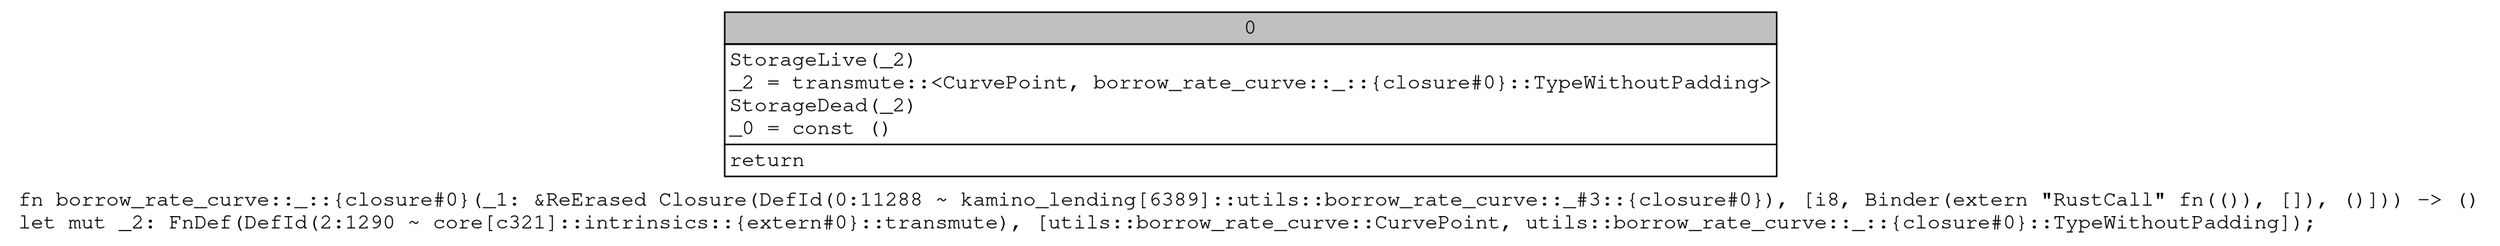 digraph Mir_0_11288 {
    graph [fontname="Courier, monospace"];
    node [fontname="Courier, monospace"];
    edge [fontname="Courier, monospace"];
    label=<fn borrow_rate_curve::_::{closure#0}(_1: &amp;ReErased Closure(DefId(0:11288 ~ kamino_lending[6389]::utils::borrow_rate_curve::_#3::{closure#0}), [i8, Binder(extern &quot;RustCall&quot; fn(()), []), ()])) -&gt; ()<br align="left"/>let mut _2: FnDef(DefId(2:1290 ~ core[c321]::intrinsics::{extern#0}::transmute), [utils::borrow_rate_curve::CurvePoint, utils::borrow_rate_curve::_::{closure#0}::TypeWithoutPadding]);<br align="left"/>>;
    bb0__0_11288 [shape="none", label=<<table border="0" cellborder="1" cellspacing="0"><tr><td bgcolor="gray" align="center" colspan="1">0</td></tr><tr><td align="left" balign="left">StorageLive(_2)<br/>_2 = transmute::&lt;CurvePoint, borrow_rate_curve::_::{closure#0}::TypeWithoutPadding&gt;<br/>StorageDead(_2)<br/>_0 = const ()<br/></td></tr><tr><td align="left">return</td></tr></table>>];
}

